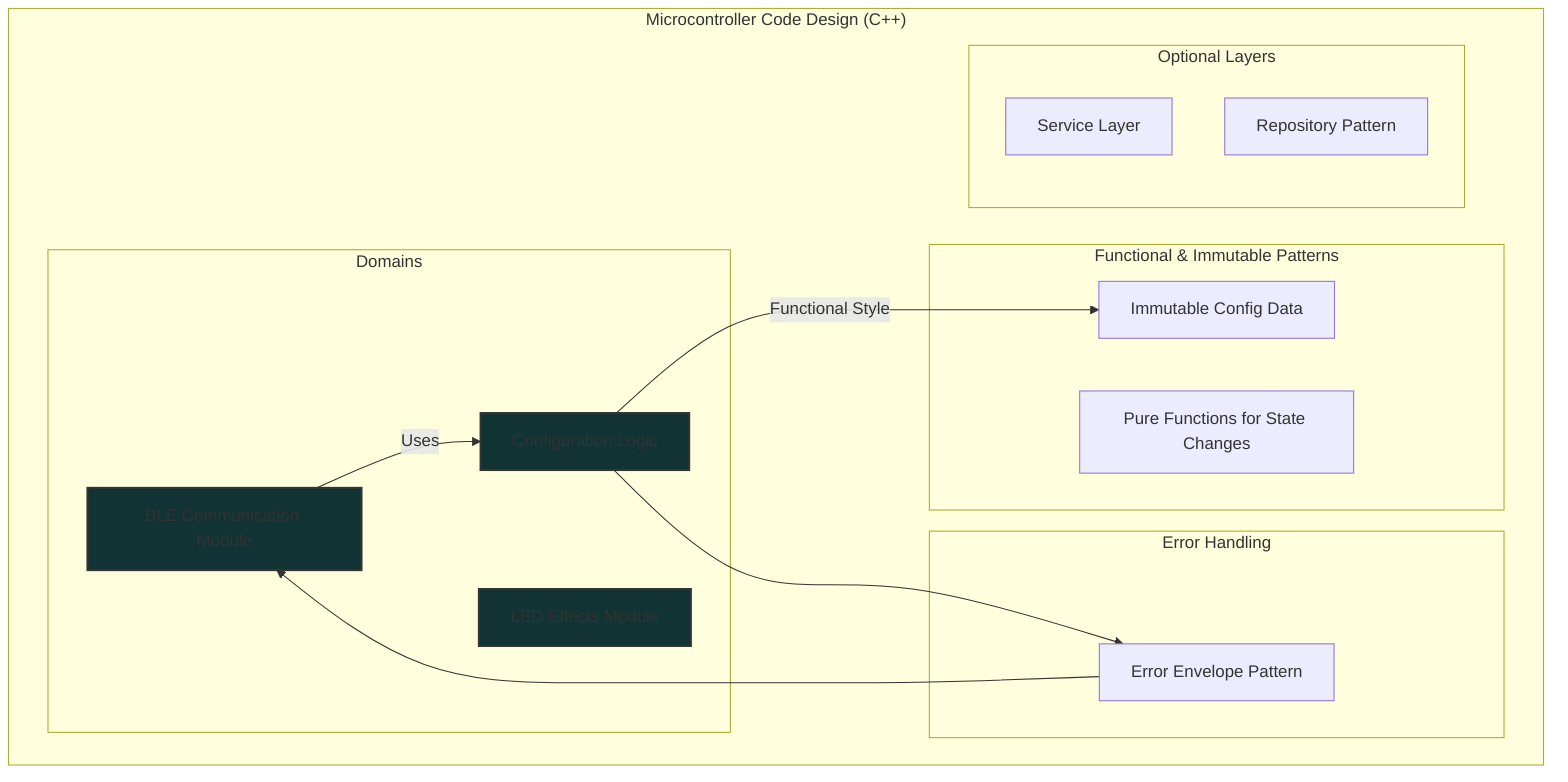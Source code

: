 %%{config: { "theme": null, "themeCSS": "./theme.mmd" }}%%

flowchart TD

subgraph Microcontroller_Design["Microcontroller Code Design (C++)"]
    subgraph Domains
        LED_Effects[LED Effects Module]
        BLE_Comm[BLE Communication Module]
        Config_Logic[Configuration Logic]
    end

    subgraph Functional_Approach["Functional & Immutable Patterns"]
        Immutability[Immutable Config Data]
        PureFunctions[Pure Functions for State Changes]
    end

    subgraph Error_Handling["Error Handling"]
        ErrorEnvelope[Error Envelope Pattern]
    end

    subgraph Optional_Patterns["Optional Layers"]
        Services[Service Layer]
        Repositories[Repository Pattern]
    end

    %% Connections
    BLE_Comm -->|Uses| Config_Logic
    Config_Logic -->|Functional Style| Immutability
    Config_Logic --> ErrorEnvelope
    ErrorEnvelope --> BLE_Comm

    style LED_Effects fill:#133,stroke:#333,stroke-width:2px
    style BLE_Comm fill:#133,stroke:#333,stroke-width:2px
    style Config_Logic fill:#133,stroke:#333,stroke-width:2px
end